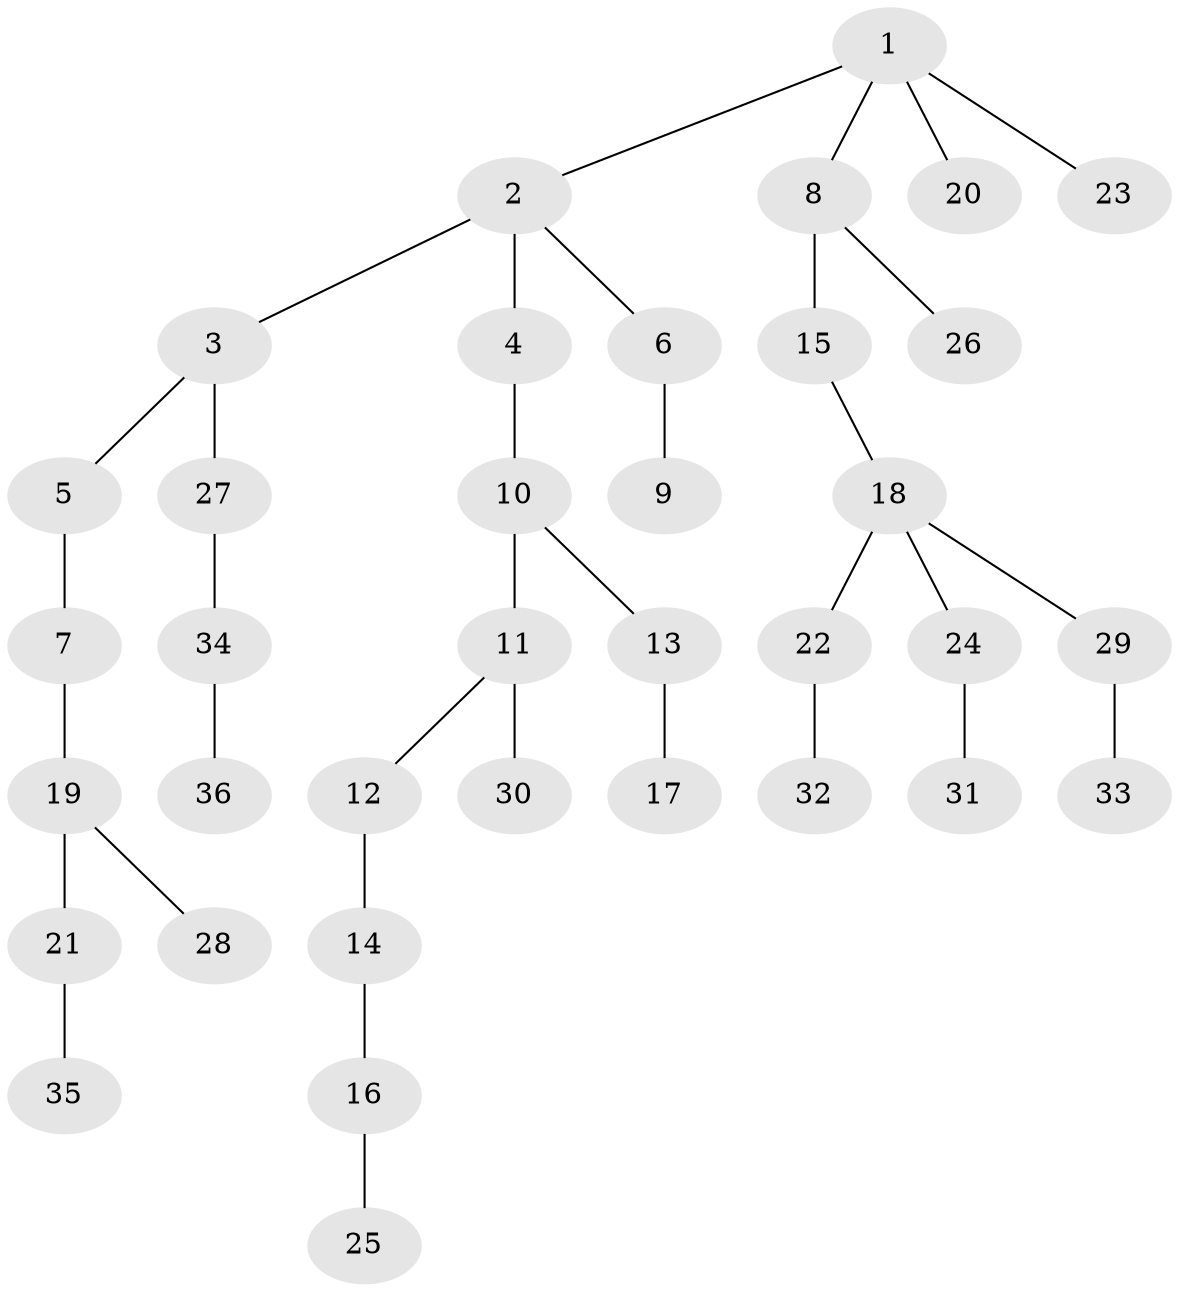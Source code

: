// original degree distribution, {6: 0.011111111111111112, 7: 0.011111111111111112, 5: 0.03333333333333333, 2: 0.18888888888888888, 3: 0.2, 4: 0.044444444444444446, 1: 0.5111111111111111}
// Generated by graph-tools (version 1.1) at 2025/51/03/04/25 22:51:57]
// undirected, 36 vertices, 35 edges
graph export_dot {
  node [color=gray90,style=filled];
  1;
  2;
  3;
  4;
  5;
  6;
  7;
  8;
  9;
  10;
  11;
  12;
  13;
  14;
  15;
  16;
  17;
  18;
  19;
  20;
  21;
  22;
  23;
  24;
  25;
  26;
  27;
  28;
  29;
  30;
  31;
  32;
  33;
  34;
  35;
  36;
  1 -- 2 [weight=1.0];
  1 -- 8 [weight=1.0];
  1 -- 20 [weight=1.0];
  1 -- 23 [weight=1.0];
  2 -- 3 [weight=1.0];
  2 -- 4 [weight=2.0];
  2 -- 6 [weight=1.0];
  3 -- 5 [weight=1.0];
  3 -- 27 [weight=1.0];
  4 -- 10 [weight=1.0];
  5 -- 7 [weight=1.0];
  6 -- 9 [weight=1.0];
  7 -- 19 [weight=1.0];
  8 -- 15 [weight=1.0];
  8 -- 26 [weight=1.0];
  10 -- 11 [weight=1.0];
  10 -- 13 [weight=1.0];
  11 -- 12 [weight=1.0];
  11 -- 30 [weight=1.0];
  12 -- 14 [weight=1.0];
  13 -- 17 [weight=1.0];
  14 -- 16 [weight=1.0];
  15 -- 18 [weight=1.0];
  16 -- 25 [weight=1.0];
  18 -- 22 [weight=1.0];
  18 -- 24 [weight=1.0];
  18 -- 29 [weight=1.0];
  19 -- 21 [weight=1.0];
  19 -- 28 [weight=1.0];
  21 -- 35 [weight=2.0];
  22 -- 32 [weight=1.0];
  24 -- 31 [weight=1.0];
  27 -- 34 [weight=1.0];
  29 -- 33 [weight=1.0];
  34 -- 36 [weight=1.0];
}
